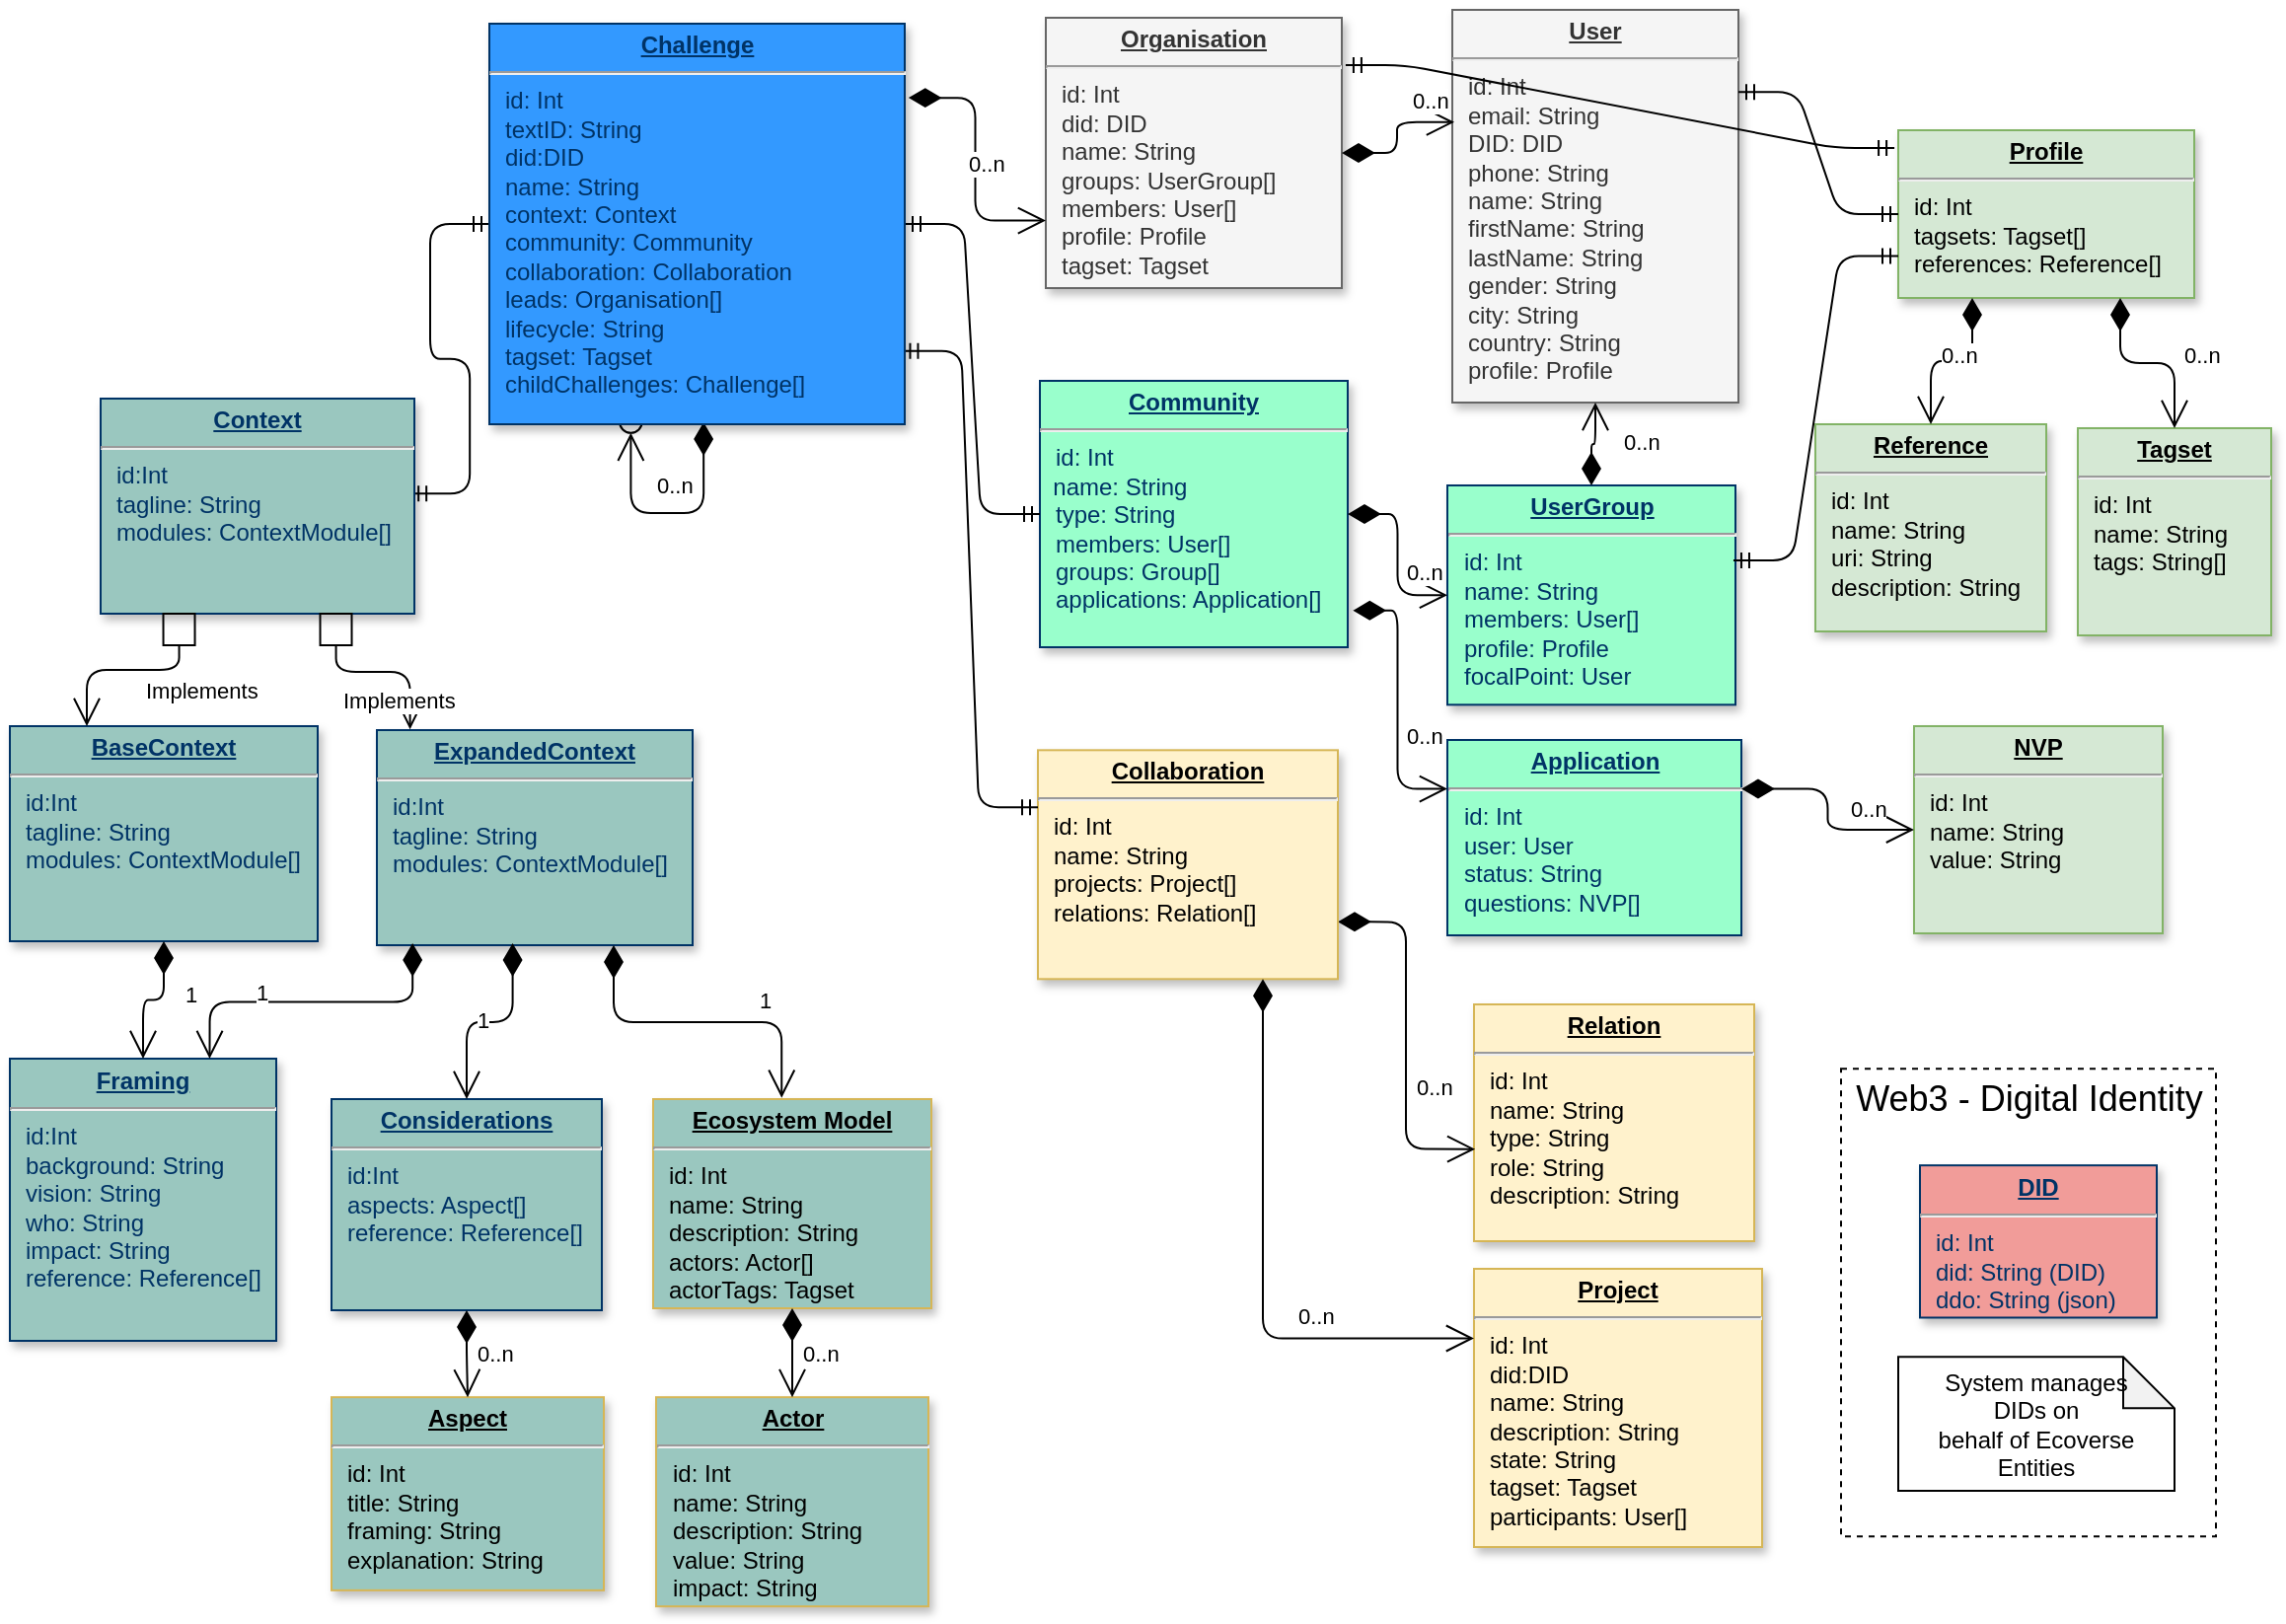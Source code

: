 <mxfile version="14.5.1" type="device"><diagram name="Page-1" id="efa7a0a1-bf9b-a30e-e6df-94a7791c09e9"><mxGraphModel dx="1026" dy="628" grid="0" gridSize="10" guides="1" tooltips="1" connect="1" arrows="1" fold="1" page="1" pageScale="1" pageWidth="1169" pageHeight="827" background="#ffffff" math="0" shadow="0"><root><mxCell id="0"/><mxCell id="1" parent="0"/><mxCell id="52S6UJCDuXW4AV97fZFU-33" value="" style="rounded=0;whiteSpace=wrap;html=1;dashed=1;" parent="1" vertex="1"><mxGeometry x="936" y="542.66" width="190" height="237" as="geometry"/></mxCell><mxCell id="crgheHHrN_SQFuG_95Lk-115" value="&lt;p style=&quot;margin: 0px ; margin-top: 4px ; text-align: center ; text-decoration: underline&quot;&gt;&lt;strong&gt;Project&lt;/strong&gt;&lt;/p&gt;&lt;hr&gt;&lt;p style=&quot;margin: 0px ; margin-left: 8px&quot;&gt;id: Int&lt;/p&gt;&lt;p style=&quot;margin: 0px ; margin-left: 8px&quot;&gt;did:DID&lt;/p&gt;&lt;p style=&quot;margin: 0px ; margin-left: 8px&quot;&gt;name: String&lt;/p&gt;&lt;p style=&quot;margin: 0px ; margin-left: 8px&quot;&gt;description: String&lt;/p&gt;&lt;p style=&quot;margin: 0px ; margin-left: 8px&quot;&gt;state: String&lt;/p&gt;&lt;p style=&quot;margin: 0px ; margin-left: 8px&quot;&gt;tagset: Tagset&lt;br&gt;&lt;/p&gt;&lt;p style=&quot;margin: 0px ; margin-left: 8px&quot;&gt;participants: User[]&lt;/p&gt;" style="verticalAlign=top;align=left;overflow=fill;fontSize=12;fontFamily=Helvetica;html=1;strokeColor=#d6b656;shadow=1;fillColor=#fff2cc;" parent="1" vertex="1"><mxGeometry x="750" y="644" width="146" height="141" as="geometry"/></mxCell><mxCell id="g109RXZzPeZsBb1zn4cU-121" value="&lt;p style=&quot;margin: 0px ; margin-top: 4px ; text-align: center ; text-decoration: underline&quot;&gt;&lt;strong&gt;DID&lt;/strong&gt;&lt;/p&gt;&lt;hr&gt;&lt;p style=&quot;margin: 0px ; margin-left: 8px&quot;&gt;id: Int&lt;/p&gt;&lt;p style=&quot;margin: 0px ; margin-left: 8px&quot;&gt;did: String (DID)&lt;/p&gt;&lt;p style=&quot;margin: 0px ; margin-left: 8px&quot;&gt;ddo: String (json)&lt;/p&gt;&lt;p style=&quot;margin: 0px ; margin-left: 8px&quot;&gt;&lt;br&gt;&lt;/p&gt;" style="verticalAlign=top;align=left;overflow=fill;fontSize=12;fontFamily=Helvetica;html=1;strokeColor=#003366;shadow=1;fillColor=#F19C99;fontColor=#003366" parent="1" vertex="1"><mxGeometry x="976" y="591.58" width="120" height="77.16" as="geometry"/></mxCell><mxCell id="g109RXZzPeZsBb1zn4cU-143" value="&lt;p style=&quot;margin: 0px ; margin-top: 4px ; text-align: center ; text-decoration: underline&quot;&gt;&lt;b&gt;Organisation&lt;/b&gt;&lt;/p&gt;&lt;hr&gt;&lt;p style=&quot;margin: 0px ; margin-left: 8px&quot;&gt;id: Int&lt;/p&gt;&lt;p style=&quot;margin: 0px ; margin-left: 8px&quot;&gt;did: DID&lt;/p&gt;&lt;p style=&quot;margin: 0px ; margin-left: 8px&quot;&gt;name: String&lt;/p&gt;&lt;p style=&quot;margin: 0px ; margin-left: 8px&quot;&gt;groups: UserGroup[]&lt;/p&gt;&lt;p style=&quot;margin: 0px ; margin-left: 8px&quot;&gt;&lt;span&gt;members: User[]&lt;/span&gt;&lt;/p&gt;&lt;p style=&quot;margin: 0px ; margin-left: 8px&quot;&gt;&lt;span&gt;profile: Profile&lt;/span&gt;&lt;br&gt;&lt;/p&gt;&lt;p style=&quot;margin: 0px ; margin-left: 8px&quot;&gt;tagset: Tagset&lt;br&gt;&lt;/p&gt;" style="verticalAlign=top;align=left;overflow=fill;fontSize=12;fontFamily=Helvetica;html=1;strokeColor=#666666;shadow=1;fontColor=#333333;fillColor=#f5f5f5;" parent="1" vertex="1"><mxGeometry x="533" y="10" width="150" height="137" as="geometry"/></mxCell><mxCell id="g109RXZzPeZsBb1zn4cU-144" value="0..n" style="endArrow=open;html=1;endSize=12;startArrow=diamondThin;startSize=14;startFill=1;edgeStyle=orthogonalEdgeStyle;align=left;verticalAlign=bottom;strokeWidth=1;entryX=0;entryY=0.75;entryDx=0;entryDy=0;exitX=1.009;exitY=0.185;exitDx=0;exitDy=0;exitPerimeter=0;" parent="1" source="29" target="g109RXZzPeZsBb1zn4cU-143" edge="1"><mxGeometry x="0.157" y="-5" relative="1" as="geometry"><mxPoint x="409" y="118.0" as="sourcePoint"/><mxPoint x="513" y="102.75" as="targetPoint"/><mxPoint as="offset"/></mxGeometry></mxCell><mxCell id="g109RXZzPeZsBb1zn4cU-146" value="&lt;p style=&quot;margin: 0px ; margin-top: 4px ; text-align: center ; text-decoration: underline&quot;&gt;&lt;strong&gt;BaseContext&lt;/strong&gt;&lt;/p&gt;&lt;hr&gt;&lt;p style=&quot;margin: 0px ; margin-left: 8px&quot;&gt;id:Int&lt;/p&gt;&lt;p style=&quot;margin: 0px ; margin-left: 8px&quot;&gt;&lt;span&gt;tagline: String&lt;/span&gt;&lt;br&gt;&lt;/p&gt;&lt;p style=&quot;margin: 0px ; margin-left: 8px&quot;&gt;modules: ContextModule[]&lt;/p&gt;&lt;div&gt;&lt;span&gt;&lt;br&gt;&lt;/span&gt;&lt;/div&gt;" style="verticalAlign=top;align=left;overflow=fill;fontSize=12;fontFamily=Helvetica;html=1;strokeColor=#003366;shadow=1;fontColor=#003366;fillColor=#9AC7BF;" parent="1" vertex="1"><mxGeometry x="8" y="369" width="156" height="109" as="geometry"/></mxCell><mxCell id="g109RXZzPeZsBb1zn4cU-148" value="" style="edgeStyle=entityRelationEdgeStyle;fontSize=12;html=1;endArrow=ERmandOne;startArrow=ERmandOne;exitX=0.988;exitY=0.442;exitDx=0;exitDy=0;exitPerimeter=0;entryX=0;entryY=0.5;entryDx=0;entryDy=0;" parent="1" source="qXgrFuwHIRW2Hy0eOAfN-48" target="29" edge="1"><mxGeometry width="100" height="100" relative="1" as="geometry"><mxPoint x="129" y="230.5" as="sourcePoint"/><mxPoint x="231" y="327" as="targetPoint"/></mxGeometry></mxCell><mxCell id="22" value="&lt;p style=&quot;margin: 0px ; margin-top: 4px ; text-align: center ; text-decoration: underline&quot;&gt;&lt;b&gt;User&lt;/b&gt;&lt;/p&gt;&lt;hr&gt;&lt;p style=&quot;margin: 0px ; margin-left: 8px&quot;&gt;id: Int&lt;/p&gt;&lt;p style=&quot;margin: 0px 0px 0px 8px&quot;&gt;email: String&lt;/p&gt;&lt;p style=&quot;margin: 0px ; margin-left: 8px&quot;&gt;DID: DID&lt;/p&gt;&lt;p style=&quot;margin: 0px ; margin-left: 8px&quot;&gt;phone: String&lt;/p&gt;&lt;p style=&quot;margin: 0px ; margin-left: 8px&quot;&gt;name: String&lt;/p&gt;&lt;p style=&quot;margin: 0px ; margin-left: 8px&quot;&gt;firstName: String&lt;/p&gt;&lt;p style=&quot;margin: 0px ; margin-left: 8px&quot;&gt;lastName: String&lt;/p&gt;&lt;p style=&quot;margin: 0px ; margin-left: 8px&quot;&gt;gender: String&lt;/p&gt;&lt;p style=&quot;margin: 0px ; margin-left: 8px&quot;&gt;city: String&lt;/p&gt;&lt;p style=&quot;margin: 0px ; margin-left: 8px&quot;&gt;country: String&lt;/p&gt;&lt;p style=&quot;margin: 0px ; margin-left: 8px&quot;&gt;&lt;span&gt;profile: Profile&lt;/span&gt;&lt;br&gt;&lt;/p&gt;" style="verticalAlign=top;align=left;overflow=fill;fontSize=12;fontFamily=Helvetica;html=1;strokeColor=#666666;shadow=1;fontColor=#333333;fillColor=#f5f5f5;" parent="1" vertex="1"><mxGeometry x="739" y="6" width="145" height="199" as="geometry"/></mxCell><mxCell id="g109RXZzPeZsBb1zn4cU-131" value="&lt;p style=&quot;margin: 0px ; margin-top: 4px ; text-align: center ; text-decoration: underline&quot;&gt;&lt;b&gt;UserGroup&lt;/b&gt;&lt;/p&gt;&lt;hr&gt;&lt;p style=&quot;margin: 0px ; margin-left: 8px&quot;&gt;id: Int&lt;/p&gt;&lt;p style=&quot;margin: 0px ; margin-left: 8px&quot;&gt;name: String&lt;/p&gt;&lt;p style=&quot;margin: 0px ; margin-left: 8px&quot;&gt;members: User[]&lt;/p&gt;&lt;p style=&quot;margin: 0px ; margin-left: 8px&quot;&gt;profile: Profile&lt;br&gt;&lt;/p&gt;&lt;p style=&quot;margin: 0px ; margin-left: 8px&quot;&gt;focalPoint: User&lt;/p&gt;" style="verticalAlign=top;align=left;overflow=fill;fontSize=12;fontFamily=Helvetica;html=1;strokeColor=#003366;shadow=1;fillColor=#99FFCC;fontColor=#003366" parent="1" vertex="1"><mxGeometry x="736.5" y="247" width="146" height="111.16" as="geometry"/></mxCell><mxCell id="uUSE7LgSBabqXevBdUgd-38" value="&lt;p style=&quot;margin: 0px ; margin-top: 4px ; text-align: center ; text-decoration: underline&quot;&gt;&lt;b&gt;Tagset&lt;/b&gt;&lt;/p&gt;&lt;hr&gt;&lt;p style=&quot;margin: 0px ; margin-left: 8px&quot;&gt;id: Int&lt;/p&gt;&lt;p style=&quot;margin: 0px ; margin-left: 8px&quot;&gt;name: String&lt;/p&gt;&lt;p style=&quot;margin: 0px ; margin-left: 8px&quot;&gt;tags: String[]&lt;/p&gt;&lt;p style=&quot;margin: 0px ; margin-left: 8px&quot;&gt;&lt;br&gt;&lt;/p&gt;" style="verticalAlign=top;align=left;overflow=fill;fontSize=12;fontFamily=Helvetica;html=1;strokeColor=#82b366;shadow=1;fillColor=#d5e8d4;" parent="1" vertex="1"><mxGeometry x="1056" y="218" width="98" height="105" as="geometry"/></mxCell><mxCell id="52S6UJCDuXW4AV97fZFU-30" value="&lt;p style=&quot;margin: 0px ; margin-top: 4px ; text-align: center ; text-decoration: underline&quot;&gt;&lt;b&gt;Profile&lt;/b&gt;&lt;/p&gt;&lt;hr&gt;&lt;p style=&quot;margin: 0px ; margin-left: 8px&quot;&gt;id: Int&lt;/p&gt;&lt;p style=&quot;margin: 0px ; margin-left: 8px&quot;&gt;tagsets: Tagset[]&lt;/p&gt;&lt;p style=&quot;margin: 0px ; margin-left: 8px&quot;&gt;references: Reference[]&lt;/p&gt;&lt;p style=&quot;margin: 0px ; margin-left: 8px&quot;&gt;&lt;br&gt;&lt;/p&gt;" style="verticalAlign=top;align=left;overflow=fill;fontSize=12;fontFamily=Helvetica;html=1;strokeColor=#82b366;shadow=1;fillColor=#d5e8d4;" parent="1" vertex="1"><mxGeometry x="965" y="67" width="150" height="85" as="geometry"/></mxCell><mxCell id="52S6UJCDuXW4AV97fZFU-36" value="&lt;font style=&quot;font-size: 18px&quot;&gt;Web3 - Digital Identity&lt;/font&gt;" style="text;html=1;strokeColor=none;fillColor=none;align=center;verticalAlign=middle;whiteSpace=wrap;rounded=0;" parent="1" vertex="1"><mxGeometry x="937.5" y="547.5" width="187" height="20" as="geometry"/></mxCell><mxCell id="52S6UJCDuXW4AV97fZFU-37" value="System manages &lt;br&gt;DIDs on &lt;br&gt;behalf&amp;nbsp;of Ecoverse Entities" style="shape=note;whiteSpace=wrap;html=1;backgroundOutline=1;darkOpacity=0.05;size=26;" parent="1" vertex="1"><mxGeometry x="965" y="688.66" width="140" height="67.84" as="geometry"/></mxCell><mxCell id="52S6UJCDuXW4AV97fZFU-38" value="&lt;p style=&quot;margin: 0px ; margin-top: 4px ; text-align: center ; text-decoration: underline&quot;&gt;&lt;b&gt;Reference&lt;/b&gt;&lt;/p&gt;&lt;hr&gt;&lt;p style=&quot;margin: 0px ; margin-left: 8px&quot;&gt;id: Int&lt;/p&gt;&lt;p style=&quot;margin: 0px ; margin-left: 8px&quot;&gt;name: String&lt;/p&gt;&lt;p style=&quot;margin: 0px ; margin-left: 8px&quot;&gt;uri: String&lt;/p&gt;&lt;p style=&quot;margin: 0px ; margin-left: 8px&quot;&gt;description: String&lt;/p&gt;&lt;p style=&quot;margin: 0px ; margin-left: 8px&quot;&gt;&lt;br&gt;&lt;/p&gt;" style="verticalAlign=top;align=left;overflow=fill;fontSize=12;fontFamily=Helvetica;html=1;strokeColor=#82b366;shadow=1;fillColor=#d5e8d4;" parent="1" vertex="1"><mxGeometry x="923" y="216" width="117" height="105" as="geometry"/></mxCell><mxCell id="52S6UJCDuXW4AV97fZFU-39" value="0..n" style="endArrow=open;html=1;endSize=12;startArrow=diamondThin;startSize=14;startFill=1;edgeStyle=orthogonalEdgeStyle;align=left;verticalAlign=bottom;strokeWidth=1;exitX=0.25;exitY=1;exitDx=0;exitDy=0;entryX=0.5;entryY=0;entryDx=0;entryDy=0;" parent="1" source="52S6UJCDuXW4AV97fZFU-30" target="52S6UJCDuXW4AV97fZFU-38" edge="1"><mxGeometry x="0.368" y="3" relative="1" as="geometry"><mxPoint x="317" y="523.134" as="sourcePoint"/><mxPoint x="316.5" y="596.16" as="targetPoint"/><mxPoint y="1" as="offset"/></mxGeometry></mxCell><mxCell id="52S6UJCDuXW4AV97fZFU-40" value="0..n" style="endArrow=open;html=1;endSize=12;startArrow=diamondThin;startSize=14;startFill=1;edgeStyle=orthogonalEdgeStyle;align=left;verticalAlign=bottom;strokeWidth=1;entryX=0.5;entryY=0;entryDx=0;entryDy=0;exitX=0.75;exitY=1;exitDx=0;exitDy=0;" parent="1" source="52S6UJCDuXW4AV97fZFU-30" target="uUSE7LgSBabqXevBdUgd-38" edge="1"><mxGeometry x="0.368" y="3" relative="1" as="geometry"><mxPoint x="669" y="513.16" as="sourcePoint"/><mxPoint x="569" y="591.16" as="targetPoint"/><mxPoint y="1" as="offset"/></mxGeometry></mxCell><mxCell id="52S6UJCDuXW4AV97fZFU-41" style="edgeStyle=orthogonalEdgeStyle;rounded=0;orthogonalLoop=1;jettySize=auto;html=1;exitX=0.5;exitY=1;exitDx=0;exitDy=0;" parent="1" edge="1"><mxGeometry relative="1" as="geometry"><mxPoint x="1110" y="761.66" as="sourcePoint"/><mxPoint x="1110" y="761.66" as="targetPoint"/></mxGeometry></mxCell><mxCell id="G8CPrSdooPZw7x7xq0sv-30" value="&lt;p style=&quot;margin: 0px ; margin-top: 4px ; text-align: center ; text-decoration: underline&quot;&gt;&lt;strong&gt;Actor&lt;/strong&gt;&lt;/p&gt;&lt;hr&gt;&lt;p style=&quot;margin: 0px ; margin-left: 8px&quot;&gt;id: Int&lt;/p&gt;&lt;p style=&quot;margin: 0px ; margin-left: 8px&quot;&gt;name: String&lt;/p&gt;&lt;p style=&quot;margin: 0px ; margin-left: 8px&quot;&gt;description: String&lt;/p&gt;&lt;p style=&quot;margin: 0px ; margin-left: 8px&quot;&gt;value: String&lt;/p&gt;&lt;p style=&quot;margin: 0px ; margin-left: 8px&quot;&gt;impact: String&lt;/p&gt;" style="verticalAlign=top;align=left;overflow=fill;fontSize=12;fontFamily=Helvetica;html=1;strokeColor=#d6b656;shadow=1;fillColor=#9AC7BF;" parent="1" vertex="1"><mxGeometry x="335.5" y="709.08" width="138" height="106" as="geometry"/></mxCell><mxCell id="G8CPrSdooPZw7x7xq0sv-33" value="&lt;p style=&quot;margin: 0px ; margin-top: 4px ; text-align: center ; text-decoration: underline&quot;&gt;&lt;strong&gt;Aspect&lt;/strong&gt;&lt;/p&gt;&lt;hr&gt;&lt;p style=&quot;margin: 0px ; margin-left: 8px&quot;&gt;id: Int&lt;/p&gt;&lt;p style=&quot;margin: 0px ; margin-left: 8px&quot;&gt;title: String&lt;/p&gt;&lt;p style=&quot;margin: 0px ; margin-left: 8px&quot;&gt;framing: String&lt;/p&gt;&lt;p style=&quot;margin: 0px ; margin-left: 8px&quot;&gt;explanation: String&lt;br&gt;&lt;/p&gt;" style="verticalAlign=top;align=left;overflow=fill;fontSize=12;fontFamily=Helvetica;html=1;strokeColor=#d6b656;shadow=1;fillColor=#9AC7BF;" parent="1" vertex="1"><mxGeometry x="171" y="709.08" width="138" height="97.84" as="geometry"/></mxCell><mxCell id="szzaWboSxo6sRydHjCB_-29" value="&lt;p style=&quot;margin: 0px ; margin-top: 4px ; text-align: center ; text-decoration: underline&quot;&gt;&lt;b&gt;Community&lt;/b&gt;&lt;/p&gt;&lt;hr&gt;&lt;p style=&quot;margin: 0px ; margin-left: 8px&quot;&gt;id: Int&lt;/p&gt;&amp;nbsp; name: String&lt;br&gt;&lt;p style=&quot;margin: 0px ; margin-left: 8px&quot;&gt;type: String&lt;/p&gt;&lt;p style=&quot;margin: 0px ; margin-left: 8px&quot;&gt;members: User[]&lt;/p&gt;&lt;p style=&quot;margin: 0px ; margin-left: 8px&quot;&gt;groups: Group[]&lt;/p&gt;&lt;p style=&quot;margin: 0px ; margin-left: 8px&quot;&gt;applications: Application[]&lt;/p&gt;" style="verticalAlign=top;align=left;overflow=fill;fontSize=12;fontFamily=Helvetica;html=1;strokeColor=#003366;shadow=1;fillColor=#99FFCC;fontColor=#003366" parent="1" vertex="1"><mxGeometry x="530" y="194" width="156" height="135" as="geometry"/></mxCell><mxCell id="szzaWboSxo6sRydHjCB_-34" value="&lt;p style=&quot;margin: 0px ; margin-top: 4px ; text-align: center ; text-decoration: underline&quot;&gt;&lt;b&gt;Application&lt;/b&gt;&lt;/p&gt;&lt;hr&gt;&lt;p style=&quot;margin: 0px ; margin-left: 8px&quot;&gt;id: Int&lt;/p&gt;&lt;p style=&quot;margin: 0px ; margin-left: 8px&quot;&gt;user: User&lt;/p&gt;&lt;p style=&quot;margin: 0px ; margin-left: 8px&quot;&gt;status: String&lt;/p&gt;&lt;p style=&quot;margin: 0px ; margin-left: 8px&quot;&gt;questions: NVP[]&lt;/p&gt;&lt;p style=&quot;margin: 0px ; margin-left: 8px&quot;&gt;&lt;br&gt;&lt;/p&gt;" style="verticalAlign=top;align=left;overflow=fill;fontSize=12;fontFamily=Helvetica;html=1;strokeColor=#003366;shadow=1;fillColor=#99FFCC;fontColor=#003366" parent="1" vertex="1"><mxGeometry x="736.5" y="376" width="149" height="99" as="geometry"/></mxCell><mxCell id="szzaWboSxo6sRydHjCB_-41" value="0..n" style="endArrow=open;html=1;endSize=12;startArrow=diamondThin;startSize=14;startFill=1;edgeStyle=orthogonalEdgeStyle;align=left;verticalAlign=bottom;strokeWidth=1;entryX=0;entryY=0.5;entryDx=0;entryDy=0;exitX=1;exitY=0.5;exitDx=0;exitDy=0;" parent="1" source="szzaWboSxo6sRydHjCB_-29" target="g109RXZzPeZsBb1zn4cU-131" edge="1"><mxGeometry x="0.368" y="3" relative="1" as="geometry"><mxPoint x="660" y="298.5" as="sourcePoint"/><mxPoint x="750.95" y="178.922" as="targetPoint"/><mxPoint y="1" as="offset"/></mxGeometry></mxCell><mxCell id="szzaWboSxo6sRydHjCB_-42" value="0..n" style="endArrow=open;html=1;endSize=12;startArrow=diamondThin;startSize=14;startFill=1;edgeStyle=orthogonalEdgeStyle;align=left;verticalAlign=bottom;strokeWidth=1;entryX=0;entryY=0.25;entryDx=0;entryDy=0;exitX=1.017;exitY=0.862;exitDx=0;exitDy=0;exitPerimeter=0;" parent="1" source="szzaWboSxo6sRydHjCB_-29" target="szzaWboSxo6sRydHjCB_-34" edge="1"><mxGeometry x="0.368" y="3" relative="1" as="geometry"><mxPoint x="660.936" y="319.965" as="sourcePoint"/><mxPoint x="747" y="333.58" as="targetPoint"/><mxPoint y="1" as="offset"/></mxGeometry></mxCell><mxCell id="szzaWboSxo6sRydHjCB_-47" value="&lt;p style=&quot;margin: 0px ; margin-top: 4px ; text-align: center ; text-decoration: underline&quot;&gt;&lt;b&gt;NVP&lt;/b&gt;&lt;/p&gt;&lt;hr&gt;&lt;p style=&quot;margin: 0px ; margin-left: 8px&quot;&gt;id: Int&lt;/p&gt;&lt;p style=&quot;margin: 0px ; margin-left: 8px&quot;&gt;name: String&lt;/p&gt;&lt;p style=&quot;margin: 0px ; margin-left: 8px&quot;&gt;value: String&lt;/p&gt;&lt;p style=&quot;margin: 0px ; margin-left: 8px&quot;&gt;&lt;br&gt;&lt;/p&gt;" style="verticalAlign=top;align=left;overflow=fill;fontSize=12;fontFamily=Helvetica;html=1;strokeColor=#82b366;shadow=1;fillColor=#d5e8d4;" parent="1" vertex="1"><mxGeometry x="973" y="369" width="126" height="105" as="geometry"/></mxCell><mxCell id="szzaWboSxo6sRydHjCB_-48" value="" style="edgeStyle=entityRelationEdgeStyle;fontSize=12;html=1;endArrow=ERmandOne;startArrow=ERmandOne;exitX=0.993;exitY=0.342;exitDx=0;exitDy=0;exitPerimeter=0;entryX=0;entryY=0.75;entryDx=0;entryDy=0;" parent="1" source="g109RXZzPeZsBb1zn4cU-131" target="52S6UJCDuXW4AV97fZFU-30" edge="1"><mxGeometry width="100" height="100" relative="1" as="geometry"><mxPoint x="893.95" y="192.988" as="sourcePoint"/><mxPoint x="957" y="96" as="targetPoint"/></mxGeometry></mxCell><mxCell id="szzaWboSxo6sRydHjCB_-49" value="" style="edgeStyle=entityRelationEdgeStyle;fontSize=12;html=1;endArrow=ERmandOne;startArrow=ERmandOne;entryX=0;entryY=0.5;entryDx=0;entryDy=0;exitX=1;exitY=0.209;exitDx=0;exitDy=0;exitPerimeter=0;" parent="1" source="22" target="52S6UJCDuXW4AV97fZFU-30" edge="1"><mxGeometry width="100" height="100" relative="1" as="geometry"><mxPoint x="160" y="300.75" as="sourcePoint"/><mxPoint x="937" y="190" as="targetPoint"/></mxGeometry></mxCell><mxCell id="szzaWboSxo6sRydHjCB_-50" value="" style="edgeStyle=entityRelationEdgeStyle;fontSize=12;html=1;endArrow=ERmandOne;startArrow=ERmandOne;exitX=1.013;exitY=0.175;exitDx=0;exitDy=0;entryX=-0.013;entryY=0.106;entryDx=0;entryDy=0;entryPerimeter=0;exitPerimeter=0;" parent="1" source="g109RXZzPeZsBb1zn4cU-143" target="52S6UJCDuXW4AV97fZFU-30" edge="1"><mxGeometry width="100" height="100" relative="1" as="geometry"><mxPoint x="663" y="34.25" as="sourcePoint"/><mxPoint x="938" y="252.5" as="targetPoint"/></mxGeometry></mxCell><mxCell id="szzaWboSxo6sRydHjCB_-51" value="0..n" style="endArrow=open;html=1;endSize=12;startArrow=diamondThin;startSize=14;startFill=1;edgeStyle=orthogonalEdgeStyle;align=left;verticalAlign=bottom;strokeWidth=1;entryX=0;entryY=0.5;entryDx=0;entryDy=0;exitX=1;exitY=0.25;exitDx=0;exitDy=0;" parent="1" source="szzaWboSxo6sRydHjCB_-34" target="szzaWboSxo6sRydHjCB_-47" edge="1"><mxGeometry x="0.368" y="3" relative="1" as="geometry"><mxPoint x="670.936" y="348.465" as="sourcePoint"/><mxPoint x="747" y="333.58" as="targetPoint"/><mxPoint y="1" as="offset"/></mxGeometry></mxCell><mxCell id="szzaWboSxo6sRydHjCB_-54" value="0..n" style="endArrow=open;html=1;endSize=12;startArrow=diamondThin;startSize=14;startFill=1;edgeStyle=orthogonalEdgeStyle;align=left;verticalAlign=bottom;strokeWidth=1;entryX=0.007;entryY=0.286;entryDx=0;entryDy=0;entryPerimeter=0;" parent="1" source="g109RXZzPeZsBb1zn4cU-143" target="22" edge="1"><mxGeometry x="0.368" y="3" relative="1" as="geometry"><mxPoint x="670" y="327" as="sourcePoint"/><mxPoint x="747" y="228.25" as="targetPoint"/><mxPoint y="1" as="offset"/></mxGeometry></mxCell><mxCell id="DITfqImezb8mSzFFE5V4-29" value="&lt;p style=&quot;margin: 0px ; margin-top: 4px ; text-align: center ; text-decoration: underline&quot;&gt;&lt;b&gt;Relation&lt;/b&gt;&lt;/p&gt;&lt;hr&gt;&lt;p style=&quot;margin: 0px ; margin-left: 8px&quot;&gt;id: Int&lt;/p&gt;&lt;p style=&quot;margin: 0px ; margin-left: 8px&quot;&gt;&lt;span&gt;name: String&lt;/span&gt;&lt;br&gt;&lt;/p&gt;&lt;p style=&quot;margin: 0px ; margin-left: 8px&quot;&gt;type: String&lt;/p&gt;&lt;p style=&quot;margin: 0px ; margin-left: 8px&quot;&gt;role: String&lt;/p&gt;&lt;p style=&quot;margin: 0px ; margin-left: 8px&quot;&gt;description: String&lt;br&gt;&lt;/p&gt;" style="verticalAlign=top;align=left;overflow=fill;fontSize=12;fontFamily=Helvetica;html=1;strokeColor=#d6b656;shadow=1;fillColor=#fff2cc;" parent="1" vertex="1"><mxGeometry x="750" y="510" width="142" height="120" as="geometry"/></mxCell><mxCell id="DITfqImezb8mSzFFE5V4-30" value="0..n" style="endArrow=open;html=1;endSize=12;startArrow=diamondThin;startSize=14;startFill=1;edgeStyle=orthogonalEdgeStyle;align=left;verticalAlign=bottom;strokeWidth=1;entryX=0.004;entryY=0.611;entryDx=0;entryDy=0;entryPerimeter=0;exitX=1;exitY=0.75;exitDx=0;exitDy=0;" parent="1" source="qXgrFuwHIRW2Hy0eOAfN-29" target="DITfqImezb8mSzFFE5V4-29" edge="1"><mxGeometry x="0.368" y="3" relative="1" as="geometry"><mxPoint x="602" y="610" as="sourcePoint"/><mxPoint x="480" y="676.5" as="targetPoint"/><mxPoint y="1" as="offset"/></mxGeometry></mxCell><mxCell id="qXgrFuwHIRW2Hy0eOAfN-29" value="&lt;p style=&quot;margin: 0px ; margin-top: 4px ; text-align: center ; text-decoration: underline&quot;&gt;&lt;b&gt;Collaboration&lt;/b&gt;&lt;/p&gt;&lt;hr&gt;&lt;p style=&quot;margin: 0px ; margin-left: 8px&quot;&gt;id: Int&lt;/p&gt;&lt;p style=&quot;margin: 0px ; margin-left: 8px&quot;&gt;&lt;span&gt;name: String&lt;/span&gt;&lt;/p&gt;&lt;p style=&quot;margin: 0px ; margin-left: 8px&quot;&gt;&lt;span&gt;projects: Project[]&lt;/span&gt;&lt;/p&gt;&lt;p style=&quot;margin: 0px ; margin-left: 8px&quot;&gt;&lt;span&gt;relations: Relation[]&lt;/span&gt;&lt;/p&gt;" style="verticalAlign=top;align=left;overflow=fill;fontSize=12;fontFamily=Helvetica;html=1;strokeColor=#d6b656;shadow=1;fillColor=#fff2cc;" parent="1" vertex="1"><mxGeometry x="529" y="381.16" width="152" height="116" as="geometry"/></mxCell><mxCell id="qXgrFuwHIRW2Hy0eOAfN-30" value="0..n" style="endArrow=open;html=1;endSize=12;startArrow=diamondThin;startSize=14;startFill=1;edgeStyle=orthogonalEdgeStyle;align=left;verticalAlign=bottom;strokeWidth=1;entryX=0;entryY=0.25;entryDx=0;entryDy=0;exitX=0.75;exitY=1;exitDx=0;exitDy=0;" parent="1" source="qXgrFuwHIRW2Hy0eOAfN-29" target="crgheHHrN_SQFuG_95Lk-115" edge="1"><mxGeometry x="0.368" y="3" relative="1" as="geometry"><mxPoint x="623" y="581" as="sourcePoint"/><mxPoint x="733.692" y="592.32" as="targetPoint"/><mxPoint y="1" as="offset"/></mxGeometry></mxCell><mxCell id="qXgrFuwHIRW2Hy0eOAfN-32" value="" style="edgeStyle=entityRelationEdgeStyle;fontSize=12;html=1;endArrow=ERmandOne;startArrow=ERmandOne;exitX=0.994;exitY=0.817;exitDx=0;exitDy=0;entryX=0;entryY=0.25;entryDx=0;entryDy=0;exitPerimeter=0;" parent="1" source="29" target="qXgrFuwHIRW2Hy0eOAfN-29" edge="1"><mxGeometry width="100" height="100" relative="1" as="geometry"><mxPoint x="443.25" y="515.38" as="sourcePoint"/><mxPoint x="514" y="523" as="targetPoint"/></mxGeometry></mxCell><mxCell id="qXgrFuwHIRW2Hy0eOAfN-33" value="" style="edgeStyle=entityRelationEdgeStyle;fontSize=12;html=1;endArrow=ERmandOne;startArrow=ERmandOne;exitX=1;exitY=0.5;exitDx=0;exitDy=0;entryX=0;entryY=0.5;entryDx=0;entryDy=0;" parent="1" source="29" target="szzaWboSxo6sRydHjCB_-29" edge="1"><mxGeometry width="100" height="100" relative="1" as="geometry"><mxPoint x="457.237" y="393.851" as="sourcePoint"/><mxPoint x="514" y="523" as="targetPoint"/></mxGeometry></mxCell><mxCell id="qXgrFuwHIRW2Hy0eOAfN-37" value="&lt;p style=&quot;margin: 0px ; margin-top: 4px ; text-align: center ; text-decoration: underline&quot;&gt;&lt;strong&gt;Ecosystem Model&lt;/strong&gt;&lt;/p&gt;&lt;hr&gt;&lt;p style=&quot;margin: 0px ; margin-left: 8px&quot;&gt;id: Int&lt;/p&gt;&lt;p style=&quot;margin: 0px ; margin-left: 8px&quot;&gt;name: String&lt;/p&gt;&lt;p style=&quot;margin: 0px ; margin-left: 8px&quot;&gt;description: String&lt;/p&gt;&lt;p style=&quot;margin: 0px ; margin-left: 8px&quot;&gt;actors: Actor[]&lt;/p&gt;&lt;p style=&quot;margin: 0px ; margin-left: 8px&quot;&gt;actorTags: Tagset&lt;/p&gt;" style="verticalAlign=top;align=left;overflow=fill;fontSize=12;fontFamily=Helvetica;html=1;strokeColor=#d6b656;shadow=1;fillColor=#9AC7BF;" parent="1" vertex="1"><mxGeometry x="334" y="558" width="141" height="106" as="geometry"/></mxCell><mxCell id="qXgrFuwHIRW2Hy0eOAfN-38" value="0..n" style="endArrow=open;html=1;endSize=12;startArrow=diamondThin;startSize=14;startFill=1;edgeStyle=orthogonalEdgeStyle;align=left;verticalAlign=bottom;strokeWidth=1;exitX=0.5;exitY=1;exitDx=0;exitDy=0;entryX=0.5;entryY=0;entryDx=0;entryDy=0;" parent="1" source="qXgrFuwHIRW2Hy0eOAfN-37" target="G8CPrSdooPZw7x7xq0sv-30" edge="1"><mxGeometry x="0.368" y="3" relative="1" as="geometry"><mxPoint x="391.5" y="809" as="sourcePoint"/><mxPoint x="441.072" y="713.902" as="targetPoint"/><mxPoint y="1" as="offset"/></mxGeometry></mxCell><mxCell id="qXgrFuwHIRW2Hy0eOAfN-39" value="&lt;p style=&quot;margin: 0px ; margin-top: 4px ; text-align: center ; text-decoration: underline&quot;&gt;&lt;strong&gt;Framing&lt;/strong&gt;&lt;/p&gt;&lt;hr&gt;&lt;p style=&quot;margin: 0px ; margin-left: 8px&quot;&gt;id:Int&lt;/p&gt;&lt;p style=&quot;margin: 0px ; margin-left: 8px&quot;&gt;&lt;span&gt;background: String&lt;/span&gt;&lt;/p&gt;&lt;p style=&quot;margin: 0px ; margin-left: 8px&quot;&gt;&lt;span&gt;vision: String&lt;/span&gt;&lt;/p&gt;&lt;p style=&quot;margin: 0px ; margin-left: 8px&quot;&gt;&lt;span&gt;who: String&lt;/span&gt;&lt;/p&gt;&lt;p style=&quot;margin: 0px ; margin-left: 8px&quot;&gt;&lt;span&gt;impact: String&lt;/span&gt;&lt;/p&gt;&lt;p style=&quot;margin: 0px ; margin-left: 8px&quot;&gt;reference: Reference[]&lt;/p&gt;&lt;div&gt;&lt;span&gt;&lt;br&gt;&lt;/span&gt;&lt;/div&gt;" style="verticalAlign=top;align=left;overflow=fill;fontSize=12;fontFamily=Helvetica;html=1;strokeColor=#003366;shadow=1;fontColor=#003366;fillColor=#9AC7BF;" parent="1" vertex="1"><mxGeometry x="8" y="537.5" width="135" height="143" as="geometry"/></mxCell><mxCell id="qXgrFuwHIRW2Hy0eOAfN-40" value="&lt;p style=&quot;margin: 0px ; margin-top: 4px ; text-align: center ; text-decoration: underline&quot;&gt;&lt;strong&gt;Considerations&lt;/strong&gt;&lt;/p&gt;&lt;hr&gt;&lt;p style=&quot;margin: 0px ; margin-left: 8px&quot;&gt;id:Int&lt;/p&gt;&lt;p style=&quot;margin: 0px ; margin-left: 8px&quot;&gt;&lt;span&gt;aspects: Aspect[]&lt;/span&gt;&lt;/p&gt;&lt;p style=&quot;margin: 0px ; margin-left: 8px&quot;&gt;reference: Reference[]&lt;/p&gt;&lt;div&gt;&lt;span&gt;&lt;br&gt;&lt;/span&gt;&lt;/div&gt;" style="verticalAlign=top;align=left;overflow=fill;fontSize=12;fontFamily=Helvetica;html=1;strokeColor=#003366;shadow=1;fontColor=#003366;fillColor=#9AC7BF;" parent="1" vertex="1"><mxGeometry x="171" y="558" width="137" height="107" as="geometry"/></mxCell><mxCell id="qXgrFuwHIRW2Hy0eOAfN-42" value="1" style="endArrow=open;html=1;endSize=12;startArrow=diamondThin;startSize=14;startFill=1;edgeStyle=orthogonalEdgeStyle;align=left;verticalAlign=bottom;strokeWidth=1;entryX=0.5;entryY=0;entryDx=0;entryDy=0;exitX=0.5;exitY=1;exitDx=0;exitDy=0;" parent="1" source="g109RXZzPeZsBb1zn4cU-146" target="qXgrFuwHIRW2Hy0eOAfN-39" edge="1"><mxGeometry x="0.312" y="18" relative="1" as="geometry"><mxPoint x="680.936" y="395.965" as="sourcePoint"/><mxPoint x="745" y="430.75" as="targetPoint"/><mxPoint x="1" as="offset"/></mxGeometry></mxCell><mxCell id="qXgrFuwHIRW2Hy0eOAfN-44" value="0..n" style="endArrow=open;html=1;endSize=12;startArrow=diamondThin;startSize=14;startFill=1;edgeStyle=orthogonalEdgeStyle;align=left;verticalAlign=bottom;strokeWidth=1;exitX=0.5;exitY=1;exitDx=0;exitDy=0;entryX=0.5;entryY=0;entryDx=0;entryDy=0;" parent="1" source="qXgrFuwHIRW2Hy0eOAfN-40" target="G8CPrSdooPZw7x7xq0sv-33" edge="1"><mxGeometry x="0.368" y="3" relative="1" as="geometry"><mxPoint x="461.5" y="682" as="sourcePoint"/><mxPoint x="461.072" y="733.902" as="targetPoint"/><mxPoint y="1" as="offset"/></mxGeometry></mxCell><mxCell id="qXgrFuwHIRW2Hy0eOAfN-45" value="&lt;p style=&quot;margin: 0px ; margin-top: 4px ; text-align: center ; text-decoration: underline&quot;&gt;&lt;strong&gt;ExpandedContext&lt;/strong&gt;&lt;/p&gt;&lt;hr&gt;&lt;p style=&quot;margin: 0px ; margin-left: 8px&quot;&gt;id:Int&lt;/p&gt;&lt;p style=&quot;margin: 0px ; margin-left: 8px&quot;&gt;&lt;span&gt;tagline: String&lt;/span&gt;&lt;br&gt;&lt;/p&gt;&lt;p style=&quot;margin: 0px ; margin-left: 8px&quot;&gt;modules: ContextModule[]&lt;/p&gt;&lt;div&gt;&lt;span&gt;&lt;br&gt;&lt;/span&gt;&lt;/div&gt;" style="verticalAlign=top;align=left;overflow=fill;fontSize=12;fontFamily=Helvetica;html=1;strokeColor=#003366;shadow=1;fontColor=#003366;fillColor=#9AC7BF;" parent="1" vertex="1"><mxGeometry x="194" y="371" width="160" height="109" as="geometry"/></mxCell><mxCell id="qXgrFuwHIRW2Hy0eOAfN-46" value="1" style="endArrow=open;html=1;endSize=12;startArrow=diamondThin;startSize=14;startFill=1;edgeStyle=orthogonalEdgeStyle;align=left;verticalAlign=bottom;strokeWidth=1;entryX=0.5;entryY=0;entryDx=0;entryDy=0;exitX=0.43;exitY=0.991;exitDx=0;exitDy=0;exitPerimeter=0;" parent="1" source="qXgrFuwHIRW2Hy0eOAfN-45" target="qXgrFuwHIRW2Hy0eOAfN-40" edge="1"><mxGeometry x="0.368" y="3" relative="1" as="geometry"><mxPoint x="54.25" y="312" as="sourcePoint"/><mxPoint x="90.5" y="547.5" as="targetPoint"/><mxPoint y="1" as="offset"/></mxGeometry></mxCell><mxCell id="qXgrFuwHIRW2Hy0eOAfN-47" value="1" style="endArrow=open;html=1;endSize=12;startArrow=diamondThin;startSize=14;startFill=1;edgeStyle=orthogonalEdgeStyle;align=left;verticalAlign=bottom;strokeWidth=1;entryX=0.462;entryY=-0.006;entryDx=0;entryDy=0;exitX=0.75;exitY=1;exitDx=0;exitDy=0;entryPerimeter=0;" parent="1" source="qXgrFuwHIRW2Hy0eOAfN-45" target="qXgrFuwHIRW2Hy0eOAfN-37" edge="1"><mxGeometry x="0.368" y="3" relative="1" as="geometry"><mxPoint x="254.25" y="503" as="sourcePoint"/><mxPoint x="263.5" y="565" as="targetPoint"/><mxPoint y="1" as="offset"/></mxGeometry></mxCell><mxCell id="qXgrFuwHIRW2Hy0eOAfN-48" value="&lt;p style=&quot;margin: 0px ; margin-top: 4px ; text-align: center ; text-decoration: underline&quot;&gt;&lt;strong&gt;Context&lt;/strong&gt;&lt;/p&gt;&lt;hr&gt;&lt;p style=&quot;margin: 0px ; margin-left: 8px&quot;&gt;id:Int&lt;/p&gt;&lt;p style=&quot;margin: 0px ; margin-left: 8px&quot;&gt;&lt;span&gt;tagline: String&lt;/span&gt;&lt;br&gt;&lt;/p&gt;&lt;p style=&quot;margin: 0px ; margin-left: 8px&quot;&gt;modules: ContextModule[]&lt;/p&gt;&lt;div&gt;&lt;span&gt;&lt;br&gt;&lt;/span&gt;&lt;/div&gt;" style="verticalAlign=top;align=left;overflow=fill;fontSize=12;fontFamily=Helvetica;html=1;strokeColor=#003366;shadow=1;fontColor=#003366;fillColor=#9AC7BF;" parent="1" vertex="1"><mxGeometry x="54" y="203" width="159" height="109" as="geometry"/></mxCell><mxCell id="qXgrFuwHIRW2Hy0eOAfN-49" value="1" style="endArrow=open;html=1;endSize=12;startArrow=diamondThin;startSize=14;startFill=1;edgeStyle=orthogonalEdgeStyle;align=left;verticalAlign=bottom;strokeWidth=1;entryX=0.75;entryY=0;entryDx=0;entryDy=0;exitX=0.113;exitY=0.991;exitDx=0;exitDy=0;exitPerimeter=0;" parent="1" source="qXgrFuwHIRW2Hy0eOAfN-45" target="qXgrFuwHIRW2Hy0eOAfN-39" edge="1"><mxGeometry x="0.368" y="3" relative="1" as="geometry"><mxPoint x="240.25" y="490" as="sourcePoint"/><mxPoint x="263.5" y="565" as="targetPoint"/><mxPoint y="1" as="offset"/></mxGeometry></mxCell><mxCell id="qXgrFuwHIRW2Hy0eOAfN-51" value="Implements" style="endArrow=open;html=1;endSize=12;startArrow=box;startSize=14;startFill=0;edgeStyle=orthogonalEdgeStyle;align=left;verticalAlign=bottom;strokeWidth=1;entryX=0.25;entryY=0;entryDx=0;entryDy=0;exitX=0.25;exitY=1;exitDx=0;exitDy=0;" parent="1" source="qXgrFuwHIRW2Hy0eOAfN-48" target="g109RXZzPeZsBb1zn4cU-146" edge="1"><mxGeometry x="-0.089" y="19" relative="1" as="geometry"><mxPoint x="312.75" y="490" as="sourcePoint"/><mxPoint x="445.154" y="565.364" as="targetPoint"/><mxPoint as="offset"/></mxGeometry></mxCell><mxCell id="qXgrFuwHIRW2Hy0eOAfN-52" value="Implements" style="endArrow=open;html=1;endSize=12;startArrow=box;startSize=14;startFill=0;edgeStyle=orthogonalEdgeStyle;align=left;verticalAlign=bottom;strokeWidth=1;entryX=0.105;entryY=-0.004;entryDx=0;entryDy=0;exitX=0.75;exitY=1;exitDx=0;exitDy=0;entryPerimeter=0;" parent="1" source="qXgrFuwHIRW2Hy0eOAfN-48" target="qXgrFuwHIRW2Hy0eOAfN-45" edge="1"><mxGeometry x="-0.342" y="-23" relative="1" as="geometry"><mxPoint x="66.25" y="287" as="sourcePoint"/><mxPoint x="54.25" y="379" as="targetPoint"/><mxPoint as="offset"/></mxGeometry></mxCell><mxCell id="TFhJffzJZTa55P1SNS51-31" value="" style="group" vertex="1" connectable="0" parent="1"><mxGeometry x="251" y="13" width="210.5" height="248" as="geometry"/></mxCell><mxCell id="qXgrFuwHIRW2Hy0eOAfN-35" value="0..n" style="endArrow=open;html=1;endSize=12;startArrow=diamondThin;startSize=14;startFill=1;edgeStyle=orthogonalEdgeStyle;align=left;verticalAlign=bottom;strokeWidth=1;entryX=0.5;entryY=1;entryDx=0;entryDy=0;exitX=0.25;exitY=1;exitDx=0;exitDy=0;" parent="TFhJffzJZTa55P1SNS51-31" target="qXgrFuwHIRW2Hy0eOAfN-53" edge="1"><mxGeometry x="0.157" y="-5" relative="1" as="geometry"><mxPoint x="108.562" y="202" as="sourcePoint"/><mxPoint x="2" y="209" as="targetPoint"/><mxPoint as="offset"/><Array as="points"><mxPoint x="109" y="248"/><mxPoint x="72" y="248"/></Array></mxGeometry></mxCell><mxCell id="qXgrFuwHIRW2Hy0eOAfN-53" value="" style="ellipse;whiteSpace=wrap;html=1;aspect=fixed;" parent="TFhJffzJZTa55P1SNS51-31" vertex="1"><mxGeometry x="66" y="196" width="11.38" height="11.38" as="geometry"/></mxCell><mxCell id="29" value="&lt;p style=&quot;margin: 0px ; margin-top: 4px ; text-align: center ; text-decoration: underline&quot;&gt;&lt;strong&gt;Challenge&lt;/strong&gt;&lt;/p&gt;&lt;hr&gt;&lt;p style=&quot;margin: 0px ; margin-left: 8px&quot;&gt;id: Int&lt;/p&gt;&lt;p style=&quot;margin: 0px ; margin-left: 8px&quot;&gt;textID: String&lt;/p&gt;&lt;p style=&quot;margin: 0px ; margin-left: 8px&quot;&gt;did:DID&lt;/p&gt;&lt;p style=&quot;margin: 0px ; margin-left: 8px&quot;&gt;name: String&lt;/p&gt;&lt;p style=&quot;margin: 0px ; margin-left: 8px&quot;&gt;context: Context&lt;/p&gt;&lt;p style=&quot;margin: 0px ; margin-left: 8px&quot;&gt;community: Community&lt;/p&gt;&lt;p style=&quot;margin: 0px ; margin-left: 8px&quot;&gt;collaboration: Collaboration&lt;/p&gt;&lt;p style=&quot;margin: 0px ; margin-left: 8px&quot;&gt;leads: Organisation[]&lt;br&gt;&lt;/p&gt;&lt;p style=&quot;margin: 0px ; margin-left: 8px&quot;&gt;lifecycle: String&lt;/p&gt;&lt;p style=&quot;margin: 0px 0px 0px 8px&quot;&gt;tagset: Tagset&lt;/p&gt;&lt;p style=&quot;margin: 0px 0px 0px 8px&quot;&gt;childChallenges: Challenge[]&lt;/p&gt;&lt;p style=&quot;margin: 0px 0px 0px 8px&quot;&gt;&lt;br&gt;&lt;/p&gt;&lt;div&gt;&lt;span&gt;&lt;br&gt;&lt;/span&gt;&lt;/div&gt;" style="verticalAlign=top;align=left;overflow=fill;fontSize=12;fontFamily=Helvetica;html=1;strokeColor=#003366;shadow=1;fontColor=#003366;fillColor=#3399FF;" parent="TFhJffzJZTa55P1SNS51-31" vertex="1"><mxGeometry width="210.5" height="203" as="geometry"/></mxCell><mxCell id="TFhJffzJZTa55P1SNS51-32" value="0..n" style="endArrow=open;html=1;endSize=12;startArrow=diamondThin;startSize=14;startFill=1;edgeStyle=orthogonalEdgeStyle;align=left;verticalAlign=bottom;strokeWidth=1;entryX=0.5;entryY=1;entryDx=0;entryDy=0;exitX=0.5;exitY=0;exitDx=0;exitDy=0;" edge="1" parent="1" source="g109RXZzPeZsBb1zn4cU-131" target="22"><mxGeometry x="-0.409" y="-13" relative="1" as="geometry"><mxPoint x="693" y="88.5" as="sourcePoint"/><mxPoint x="750.015" y="76.06" as="targetPoint"/><mxPoint x="1" as="offset"/></mxGeometry></mxCell></root></mxGraphModel></diagram></mxfile>